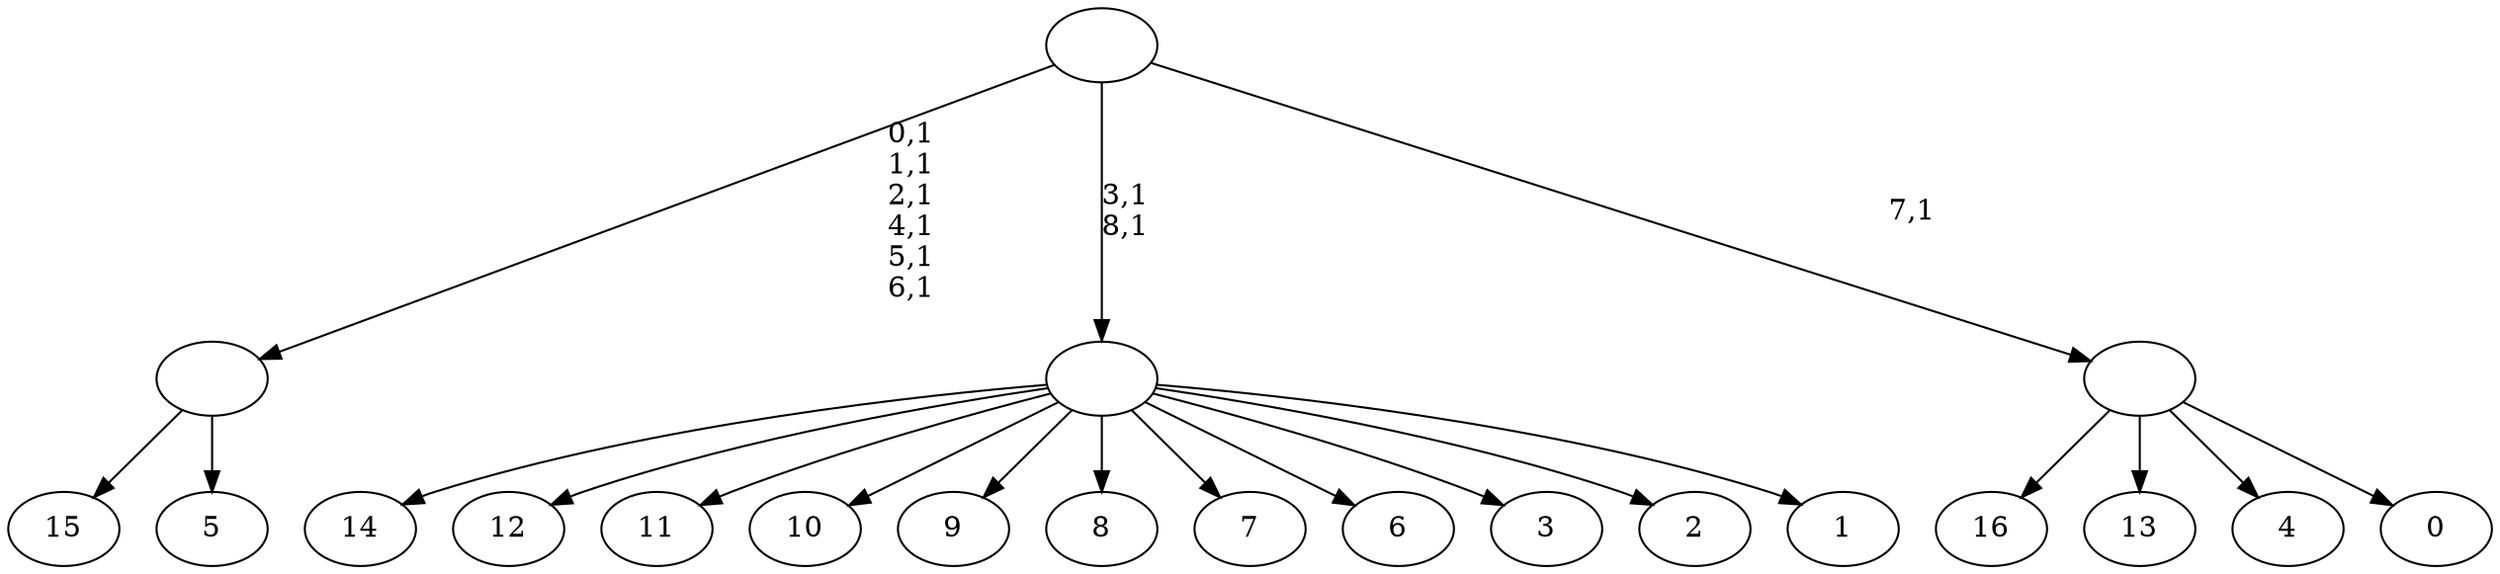 digraph T {
	26 [label="16"]
	25 [label="15"]
	24 [label="14"]
	23 [label="13"]
	22 [label="12"]
	21 [label="11"]
	20 [label="10"]
	19 [label="9"]
	18 [label="8"]
	17 [label="7"]
	16 [label="6"]
	15 [label="5"]
	14 [label=""]
	8 [label="4"]
	7 [label="3"]
	6 [label="2"]
	5 [label="1"]
	4 [label=""]
	2 [label="0"]
	1 [label=""]
	0 [label=""]
	14 -> 25 [label=""]
	14 -> 15 [label=""]
	4 -> 24 [label=""]
	4 -> 22 [label=""]
	4 -> 21 [label=""]
	4 -> 20 [label=""]
	4 -> 19 [label=""]
	4 -> 18 [label=""]
	4 -> 17 [label=""]
	4 -> 16 [label=""]
	4 -> 7 [label=""]
	4 -> 6 [label=""]
	4 -> 5 [label=""]
	1 -> 26 [label=""]
	1 -> 23 [label=""]
	1 -> 8 [label=""]
	1 -> 2 [label=""]
	0 -> 4 [label="3,1\n8,1"]
	0 -> 14 [label="0,1\n1,1\n2,1\n4,1\n5,1\n6,1"]
	0 -> 1 [label="7,1"]
}
